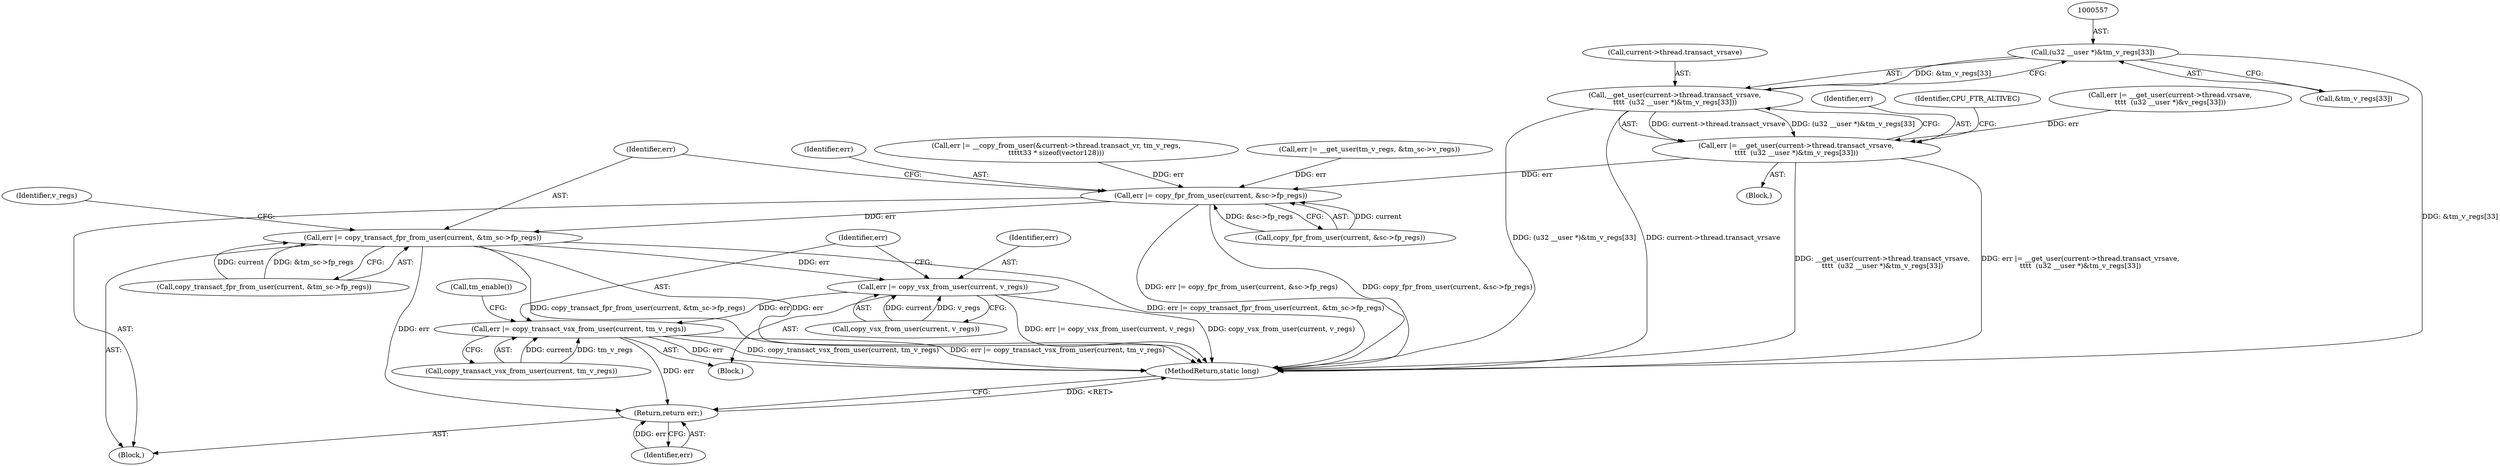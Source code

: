 digraph "0_linux_d2b9d2a5ad5ef04ff978c9923d19730cb05efd55_0@pointer" {
"1000556" [label="(Call,(u32 __user *)&tm_v_regs[33])"];
"1000550" [label="(Call,__get_user(current->thread.transact_vrsave,\n\t\t\t\t  (u32 __user *)&tm_v_regs[33]))"];
"1000548" [label="(Call,err |= __get_user(current->thread.transact_vrsave,\n\t\t\t\t  (u32 __user *)&tm_v_regs[33]))"];
"1000588" [label="(Call,err |= copy_fpr_from_user(current, &sc->fp_regs))"];
"1000596" [label="(Call,err |= copy_transact_fpr_from_user(current, &tm_sc->fp_regs))"];
"1000619" [label="(Call,err |= copy_vsx_from_user(current, v_regs))"];
"1000624" [label="(Call,err |= copy_transact_vsx_from_user(current, tm_v_regs))"];
"1000717" [label="(Return,return err;)"];
"1000533" [label="(Block,)"];
"1000558" [label="(Call,&tm_v_regs[33])"];
"1000548" [label="(Call,err |= __get_user(current->thread.transact_vrsave,\n\t\t\t\t  (u32 __user *)&tm_v_regs[33]))"];
"1000551" [label="(Call,current->thread.transact_vrsave)"];
"1000718" [label="(Identifier,err)"];
"1000410" [label="(Call,err |= __get_user(tm_v_regs, &tm_sc->v_regs))"];
"1000621" [label="(Call,copy_vsx_from_user(current, v_regs))"];
"1000590" [label="(Call,copy_fpr_from_user(current, &sc->fp_regs))"];
"1000620" [label="(Identifier,err)"];
"1000619" [label="(Call,err |= copy_vsx_from_user(current, v_regs))"];
"1000606" [label="(Identifier,v_regs)"];
"1000598" [label="(Call,copy_transact_fpr_from_user(current, &tm_sc->fp_regs))"];
"1000549" [label="(Identifier,err)"];
"1000597" [label="(Identifier,err)"];
"1000556" [label="(Call,(u32 __user *)&tm_v_regs[33])"];
"1000596" [label="(Call,err |= copy_transact_fpr_from_user(current, &tm_sc->fp_regs))"];
"1000550" [label="(Call,__get_user(current->thread.transact_vrsave,\n\t\t\t\t  (u32 __user *)&tm_v_regs[33]))"];
"1000121" [label="(Block,)"];
"1000580" [label="(Identifier,CPU_FTR_ALTIVEC)"];
"1000624" [label="(Call,err |= copy_transact_vsx_from_user(current, tm_v_regs))"];
"1000588" [label="(Call,err |= copy_fpr_from_user(current, &sc->fp_regs))"];
"1000612" [label="(Block,)"];
"1000667" [label="(Call,tm_enable())"];
"1000534" [label="(Call,err |= __get_user(current->thread.vrsave,\n\t\t\t\t  (u32 __user *)&v_regs[33]))"];
"1000719" [label="(MethodReturn,static long)"];
"1000589" [label="(Identifier,err)"];
"1000479" [label="(Call,err |= __copy_from_user(&current->thread.transact_vr, tm_v_regs,\n\t\t\t\t\t33 * sizeof(vector128)))"];
"1000717" [label="(Return,return err;)"];
"1000626" [label="(Call,copy_transact_vsx_from_user(current, tm_v_regs))"];
"1000625" [label="(Identifier,err)"];
"1000556" -> "1000550"  [label="AST: "];
"1000556" -> "1000558"  [label="CFG: "];
"1000557" -> "1000556"  [label="AST: "];
"1000558" -> "1000556"  [label="AST: "];
"1000550" -> "1000556"  [label="CFG: "];
"1000556" -> "1000719"  [label="DDG: &tm_v_regs[33]"];
"1000556" -> "1000550"  [label="DDG: &tm_v_regs[33]"];
"1000550" -> "1000548"  [label="AST: "];
"1000551" -> "1000550"  [label="AST: "];
"1000548" -> "1000550"  [label="CFG: "];
"1000550" -> "1000719"  [label="DDG: (u32 __user *)&tm_v_regs[33]"];
"1000550" -> "1000719"  [label="DDG: current->thread.transact_vrsave"];
"1000550" -> "1000548"  [label="DDG: current->thread.transact_vrsave"];
"1000550" -> "1000548"  [label="DDG: (u32 __user *)&tm_v_regs[33]"];
"1000548" -> "1000533"  [label="AST: "];
"1000549" -> "1000548"  [label="AST: "];
"1000580" -> "1000548"  [label="CFG: "];
"1000548" -> "1000719"  [label="DDG: __get_user(current->thread.transact_vrsave,\n\t\t\t\t  (u32 __user *)&tm_v_regs[33])"];
"1000548" -> "1000719"  [label="DDG: err |= __get_user(current->thread.transact_vrsave,\n\t\t\t\t  (u32 __user *)&tm_v_regs[33])"];
"1000534" -> "1000548"  [label="DDG: err"];
"1000548" -> "1000588"  [label="DDG: err"];
"1000588" -> "1000121"  [label="AST: "];
"1000588" -> "1000590"  [label="CFG: "];
"1000589" -> "1000588"  [label="AST: "];
"1000590" -> "1000588"  [label="AST: "];
"1000597" -> "1000588"  [label="CFG: "];
"1000588" -> "1000719"  [label="DDG: copy_fpr_from_user(current, &sc->fp_regs)"];
"1000588" -> "1000719"  [label="DDG: err |= copy_fpr_from_user(current, &sc->fp_regs)"];
"1000410" -> "1000588"  [label="DDG: err"];
"1000479" -> "1000588"  [label="DDG: err"];
"1000590" -> "1000588"  [label="DDG: current"];
"1000590" -> "1000588"  [label="DDG: &sc->fp_regs"];
"1000588" -> "1000596"  [label="DDG: err"];
"1000596" -> "1000121"  [label="AST: "];
"1000596" -> "1000598"  [label="CFG: "];
"1000597" -> "1000596"  [label="AST: "];
"1000598" -> "1000596"  [label="AST: "];
"1000606" -> "1000596"  [label="CFG: "];
"1000596" -> "1000719"  [label="DDG: copy_transact_fpr_from_user(current, &tm_sc->fp_regs)"];
"1000596" -> "1000719"  [label="DDG: err"];
"1000596" -> "1000719"  [label="DDG: err |= copy_transact_fpr_from_user(current, &tm_sc->fp_regs)"];
"1000598" -> "1000596"  [label="DDG: current"];
"1000598" -> "1000596"  [label="DDG: &tm_sc->fp_regs"];
"1000596" -> "1000619"  [label="DDG: err"];
"1000596" -> "1000717"  [label="DDG: err"];
"1000619" -> "1000612"  [label="AST: "];
"1000619" -> "1000621"  [label="CFG: "];
"1000620" -> "1000619"  [label="AST: "];
"1000621" -> "1000619"  [label="AST: "];
"1000625" -> "1000619"  [label="CFG: "];
"1000619" -> "1000719"  [label="DDG: copy_vsx_from_user(current, v_regs)"];
"1000619" -> "1000719"  [label="DDG: err |= copy_vsx_from_user(current, v_regs)"];
"1000621" -> "1000619"  [label="DDG: current"];
"1000621" -> "1000619"  [label="DDG: v_regs"];
"1000619" -> "1000624"  [label="DDG: err"];
"1000624" -> "1000612"  [label="AST: "];
"1000624" -> "1000626"  [label="CFG: "];
"1000625" -> "1000624"  [label="AST: "];
"1000626" -> "1000624"  [label="AST: "];
"1000667" -> "1000624"  [label="CFG: "];
"1000624" -> "1000719"  [label="DDG: copy_transact_vsx_from_user(current, tm_v_regs)"];
"1000624" -> "1000719"  [label="DDG: err |= copy_transact_vsx_from_user(current, tm_v_regs)"];
"1000624" -> "1000719"  [label="DDG: err"];
"1000626" -> "1000624"  [label="DDG: current"];
"1000626" -> "1000624"  [label="DDG: tm_v_regs"];
"1000624" -> "1000717"  [label="DDG: err"];
"1000717" -> "1000121"  [label="AST: "];
"1000717" -> "1000718"  [label="CFG: "];
"1000718" -> "1000717"  [label="AST: "];
"1000719" -> "1000717"  [label="CFG: "];
"1000717" -> "1000719"  [label="DDG: <RET>"];
"1000718" -> "1000717"  [label="DDG: err"];
}
